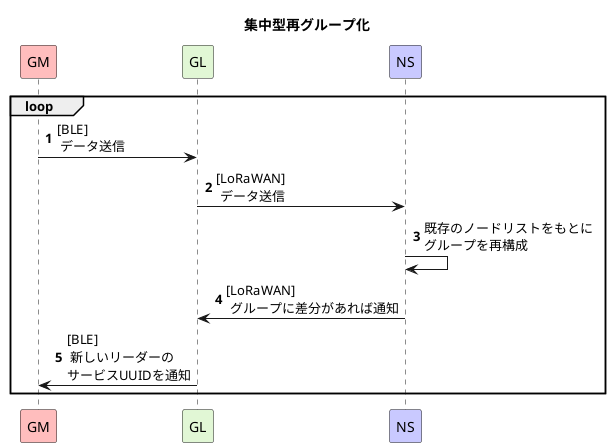 @startuml
title 集中型再グループ化
autonumber
'Entity
participant GM as member #ffbdbd
participant GL as leader #e1f7d5
participant NS as server #c9c9ff
'Sequence
Loop
member -> leader: [BLE]\n データ送信
leader -> server: [LoRaWAN]\n データ送信
server -> server: 既存のノードリストをもとに\nグループを再構成
server -> leader: [LoRaWAN]\n グループに差分があれば通知
leader -> member: [BLE]\n 新しいリーダーの\nサービスUUIDを通知
end
@enduml